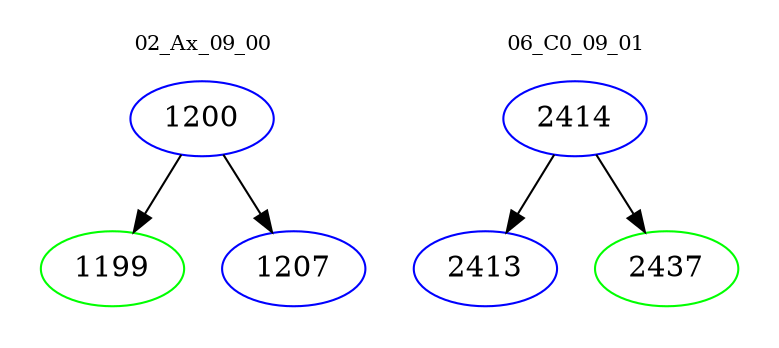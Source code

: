digraph{
subgraph cluster_0 {
color = white
label = "02_Ax_09_00";
fontsize=10;
T0_1200 [label="1200", color="blue"]
T0_1200 -> T0_1199 [color="black"]
T0_1199 [label="1199", color="green"]
T0_1200 -> T0_1207 [color="black"]
T0_1207 [label="1207", color="blue"]
}
subgraph cluster_1 {
color = white
label = "06_C0_09_01";
fontsize=10;
T1_2414 [label="2414", color="blue"]
T1_2414 -> T1_2413 [color="black"]
T1_2413 [label="2413", color="blue"]
T1_2414 -> T1_2437 [color="black"]
T1_2437 [label="2437", color="green"]
}
}
